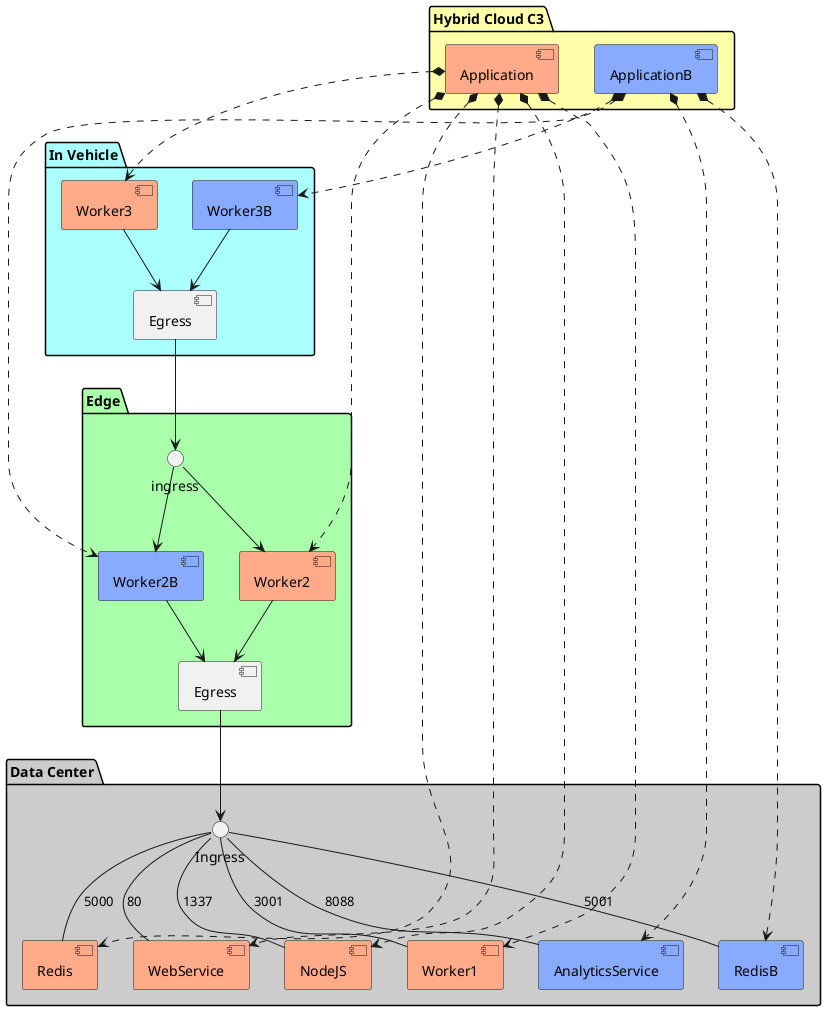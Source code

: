 @startuml


package "Hybrid Cloud C3" #ffffaa {
  component Application #ffaa88
  component ApplicationB #88aaff
}
package "In Vehicle" #aaffff {
  component Egress as IVE
  component Worker3 #ffaa88
  component Worker3B #88aaff
  Worker3 --> IVE
  Worker3B --> IVE
}
package "Edge" #aaffaa {
  interface ingress as EVI
  component Worker2 #ffaa88
  component Worker2B #88aaff
  component Egress as EVE
  EVI --> Worker2
  Worker2 --> EVE
  EVI --> Worker2B
  Worker2B --> EVE
}

package "Data Center" #cccccc {
  interface Ingress as DCI
  component WebService #ffaa88
  component AnalyticsService #88aaff
  component RedisB #88aaff
  component Redis #ffaa88
  component NodeJS #ffaa88
  component Worker1 #ffaa88
  Application *..> WebService
  Application *..> Redis
  Application *..> NodeJS
  Application *..> Worker1
  Application *..> Worker2
  Application *..> Worker3
  ApplicationB *..> AnalyticsService
  ApplicationB *..> RedisB
  ApplicationB *..> Worker2B
  ApplicationB *..> Worker3B
  DCI -- WebService : 80
  DCI -- Redis : 5000
  DCI -- NodeJS : 1337
  DCI -- Worker1 : 3001
  DCI -- RedisB : 5001
  DCI -- AnalyticsService : 8088
}

IVE --> EVI
EVE --> DCI

@enduml
